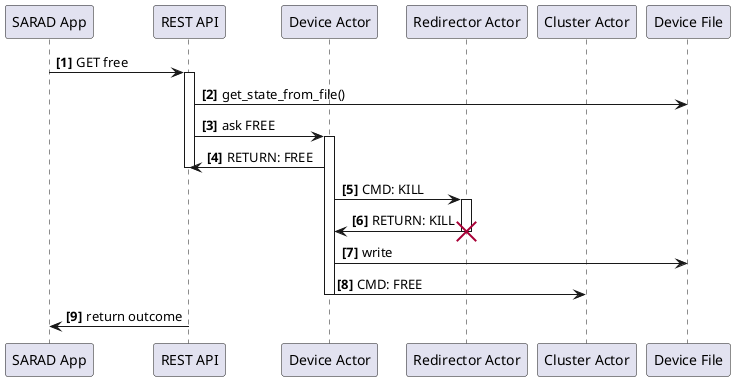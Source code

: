 @startuml
autonumber "<b>[0]"
participant "SARAD App" as app
participant "REST API" as api
participant "Device Actor" as device_actor
participant "Redirector Actor" as redirector
participant "Cluster Actor" as cluster
participant "Device File" as file

app -> api: GET free
activate api
api -> file: get_state_from_file()
api -> device_actor: ask FREE
activate device_actor
device_actor -> api: RETURN: FREE
deactivate api
device_actor -> redirector: CMD: KILL
activate redirector
redirector -> device_actor: RETURN: KILL
destroy redirector
device_actor -> file: write
device_actor -> cluster: CMD: FREE
deactivate device_actor
api -> app: return outcome
@enduml
